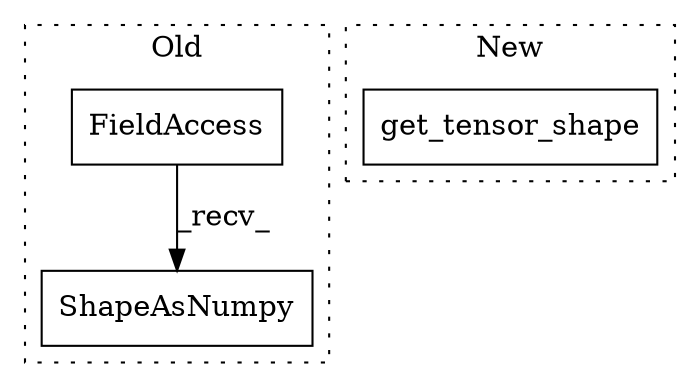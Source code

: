 digraph G {
subgraph cluster0 {
1 [label="ShapeAsNumpy" a="32" s="80140" l="14" shape="box"];
3 [label="FieldAccess" a="22" s="80120" l="19" shape="box"];
label = "Old";
style="dotted";
}
subgraph cluster1 {
2 [label="get_tensor_shape" a="32" s="80501,80531" l="17,1" shape="box"];
label = "New";
style="dotted";
}
3 -> 1 [label="_recv_"];
}